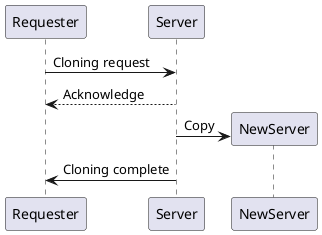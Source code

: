 @startuml cloning
' Sequence Diagram
participant Requester
participant Server

Requester -> Server: Cloning request
Server --> Requester: Acknowledge

create NewServer
Server -> NewServer: Copy

Server -> Requester: Cloning complete

@enduml